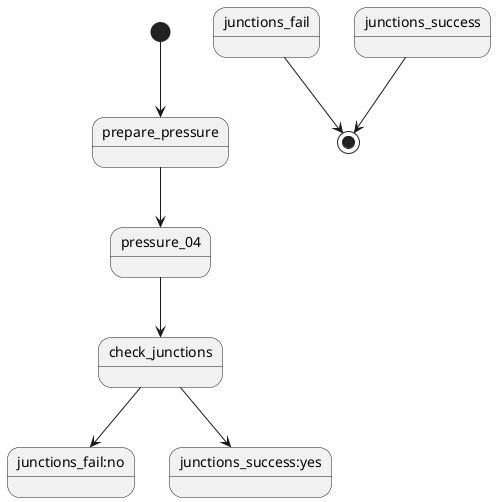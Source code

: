 @startuml
[*]-->prepare_pressure
prepare_pressure-->pressure_04
pressure_04-->check_junctions
check_junctions-->junctions_fail:no
check_junctions-->junctions_success:yes
junctions_fail-->[*]
junctions_success-->[*]
@enduml